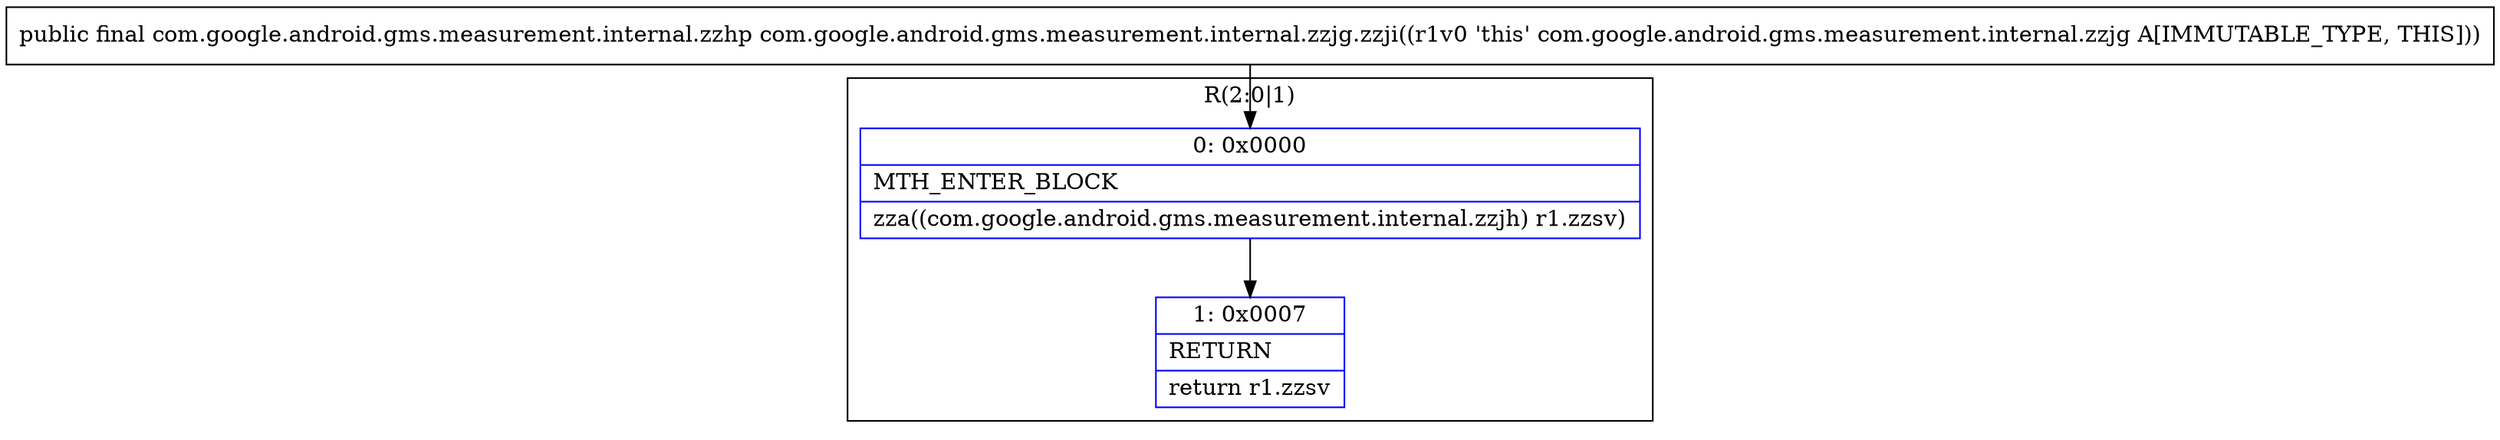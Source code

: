 digraph "CFG forcom.google.android.gms.measurement.internal.zzjg.zzji()Lcom\/google\/android\/gms\/measurement\/internal\/zzhp;" {
subgraph cluster_Region_1274383053 {
label = "R(2:0|1)";
node [shape=record,color=blue];
Node_0 [shape=record,label="{0\:\ 0x0000|MTH_ENTER_BLOCK\l|zza((com.google.android.gms.measurement.internal.zzjh) r1.zzsv)\l}"];
Node_1 [shape=record,label="{1\:\ 0x0007|RETURN\l|return r1.zzsv\l}"];
}
MethodNode[shape=record,label="{public final com.google.android.gms.measurement.internal.zzhp com.google.android.gms.measurement.internal.zzjg.zzji((r1v0 'this' com.google.android.gms.measurement.internal.zzjg A[IMMUTABLE_TYPE, THIS])) }"];
MethodNode -> Node_0;
Node_0 -> Node_1;
}

